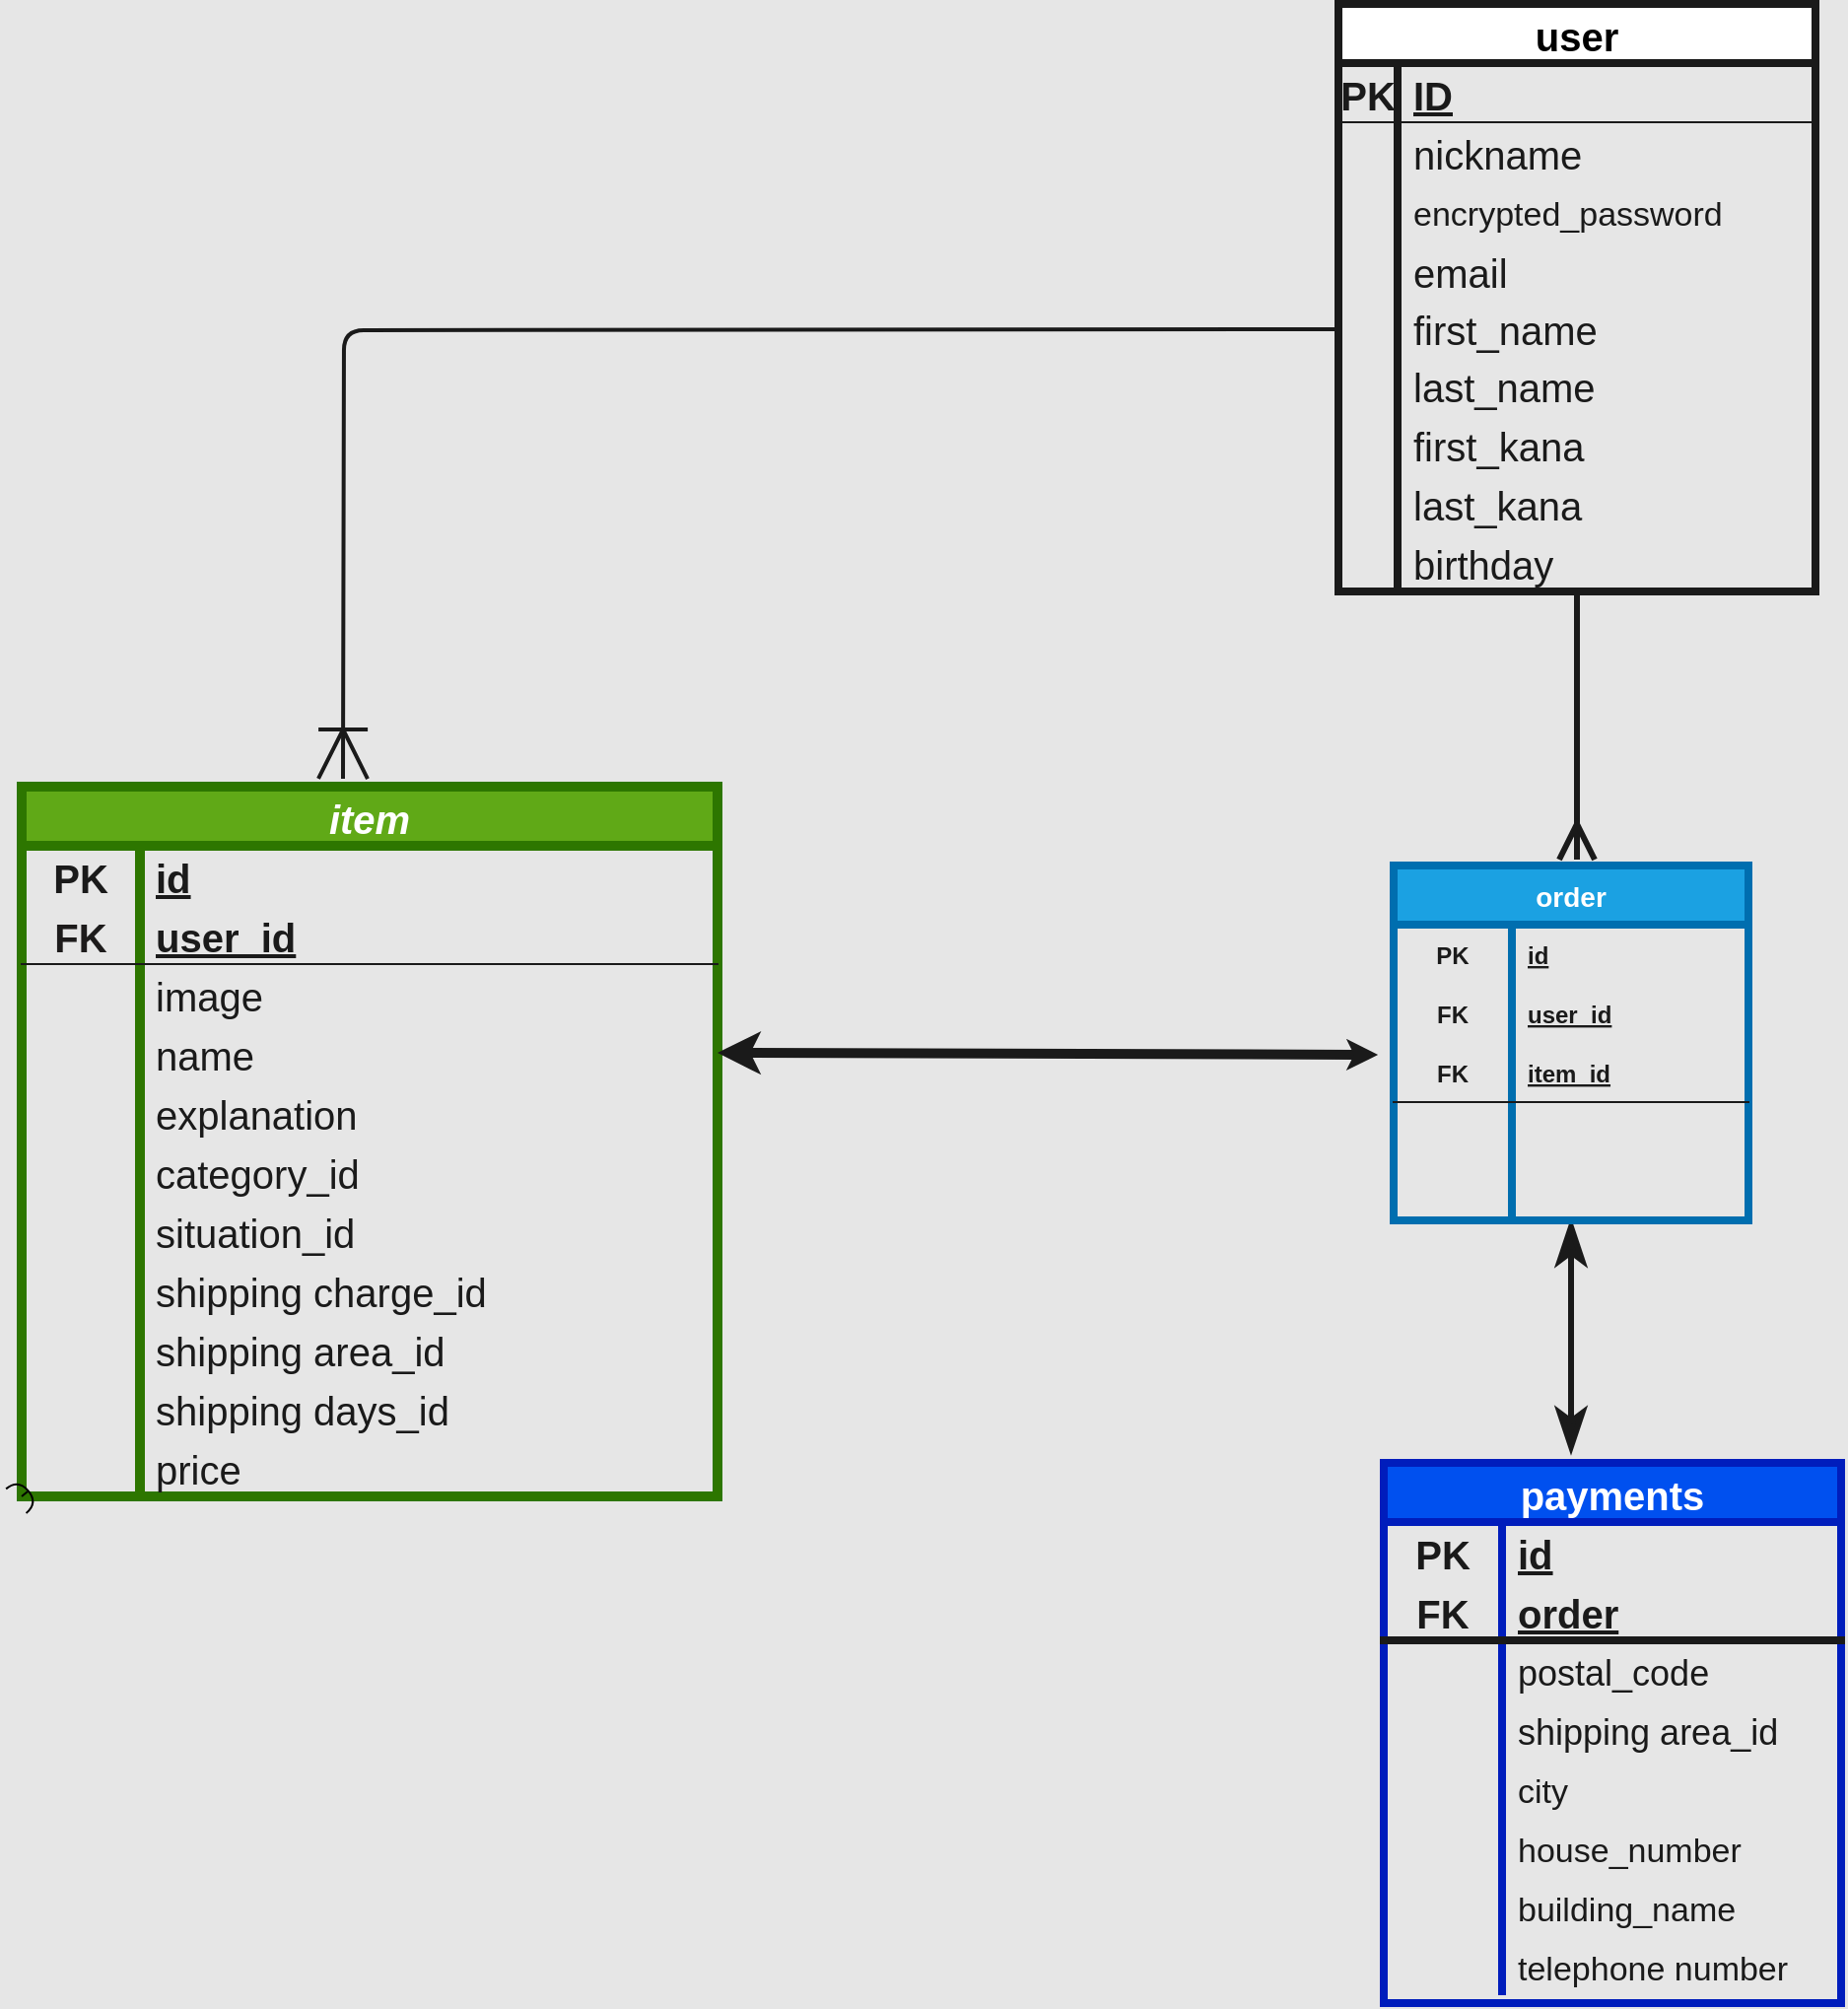 <mxfile>
    <diagram id="LweubJhgmEy8dywCfx2C" name="ページ1">
        <mxGraphModel dx="1488" dy="1396" grid="0" gridSize="11" guides="1" tooltips="1" connect="1" arrows="1" fold="0" page="1" pageScale="1" pageWidth="2000" pageHeight="2000" background="#E6E6E6" math="0" shadow="0">
            <root>
                <mxCell id="0"/>
                <mxCell id="1" parent="0"/>
                <mxCell id="21" style="edgeStyle=orthogonalEdgeStyle;html=1;exitX=0.5;exitY=1;exitDx=0;exitDy=0;strokeColor=#1A1A1A;strokeWidth=3;fontSize=14;fontColor=#1A1A1A;endSize=14;endArrow=ERmany;endFill=0;" parent="1" source="TdQg8nShhSfXJ3lofryy-248" edge="1">
                    <mxGeometry relative="1" as="geometry">
                        <mxPoint x="1657" y="663" as="targetPoint"/>
                    </mxGeometry>
                </mxCell>
                <mxCell id="TdQg8nShhSfXJ3lofryy-248" value="user" style="shape=table;startSize=30;container=1;collapsible=1;childLayout=tableLayout;fixedRows=1;rowLines=0;fontStyle=1;align=center;resizeLast=1;fontSize=20;strokeColor=#1A1A1A;strokeWidth=4;" parent="1" vertex="1">
                    <mxGeometry x="1536" y="229" width="242" height="298" as="geometry"/>
                </mxCell>
                <mxCell id="TdQg8nShhSfXJ3lofryy-249" value="" style="shape=tableRow;horizontal=0;startSize=0;swimlaneHead=0;swimlaneBody=0;fillColor=none;collapsible=0;dropTarget=0;points=[[0,0.5],[1,0.5]];portConstraint=eastwest;top=0;left=0;right=0;bottom=1;fontSize=20;strokeColor=#1A1A1A;" parent="TdQg8nShhSfXJ3lofryy-248" vertex="1">
                    <mxGeometry y="30" width="242" height="30" as="geometry"/>
                </mxCell>
                <mxCell id="TdQg8nShhSfXJ3lofryy-250" value="PK" style="shape=partialRectangle;connectable=0;fillColor=none;top=0;left=0;bottom=0;right=0;fontStyle=1;overflow=hidden;fontSize=20;fontColor=#1A1A1A;strokeColor=#1A1A1A;" parent="TdQg8nShhSfXJ3lofryy-249" vertex="1">
                    <mxGeometry width="30" height="30" as="geometry">
                        <mxRectangle width="30" height="30" as="alternateBounds"/>
                    </mxGeometry>
                </mxCell>
                <mxCell id="TdQg8nShhSfXJ3lofryy-251" value="ID" style="shape=partialRectangle;connectable=0;fillColor=none;top=0;left=0;bottom=0;right=0;align=left;spacingLeft=6;fontStyle=5;overflow=hidden;fontSize=20;fontColor=#1A1A1A;strokeColor=#1A1A1A;" parent="TdQg8nShhSfXJ3lofryy-249" vertex="1">
                    <mxGeometry x="30" width="212" height="30" as="geometry">
                        <mxRectangle width="212" height="30" as="alternateBounds"/>
                    </mxGeometry>
                </mxCell>
                <mxCell id="TdQg8nShhSfXJ3lofryy-252" value="" style="shape=tableRow;horizontal=0;startSize=0;swimlaneHead=0;swimlaneBody=0;fillColor=none;collapsible=0;dropTarget=0;points=[[0,0.5],[1,0.5]];portConstraint=eastwest;top=0;left=0;right=0;bottom=0;fontSize=20;" parent="TdQg8nShhSfXJ3lofryy-248" vertex="1">
                    <mxGeometry y="60" width="242" height="30" as="geometry"/>
                </mxCell>
                <mxCell id="TdQg8nShhSfXJ3lofryy-253" value="" style="shape=partialRectangle;connectable=0;fillColor=none;top=0;left=0;bottom=0;right=0;editable=1;overflow=hidden;fontSize=20;" parent="TdQg8nShhSfXJ3lofryy-252" vertex="1">
                    <mxGeometry width="30" height="30" as="geometry">
                        <mxRectangle width="30" height="30" as="alternateBounds"/>
                    </mxGeometry>
                </mxCell>
                <mxCell id="TdQg8nShhSfXJ3lofryy-254" value="nickname" style="shape=partialRectangle;connectable=0;fillColor=none;top=0;left=0;bottom=0;right=0;align=left;spacingLeft=6;overflow=hidden;fontSize=20;labelBackgroundColor=none;fontColor=#1A1A1A;strokeColor=#1A1A1A;" parent="TdQg8nShhSfXJ3lofryy-252" vertex="1">
                    <mxGeometry x="30" width="212" height="30" as="geometry">
                        <mxRectangle width="212" height="30" as="alternateBounds"/>
                    </mxGeometry>
                </mxCell>
                <mxCell id="53" value="" style="shape=tableRow;horizontal=0;startSize=0;swimlaneHead=0;swimlaneBody=0;fillColor=none;collapsible=0;dropTarget=0;points=[[0,0.5],[1,0.5]];portConstraint=eastwest;top=0;left=0;right=0;bottom=0;" vertex="1" parent="TdQg8nShhSfXJ3lofryy-248">
                    <mxGeometry y="90" width="242" height="30" as="geometry"/>
                </mxCell>
                <mxCell id="54" value="" style="shape=partialRectangle;connectable=0;fillColor=none;top=0;left=0;bottom=0;right=0;editable=1;overflow=hidden;" vertex="1" parent="53">
                    <mxGeometry width="30" height="30" as="geometry">
                        <mxRectangle width="30" height="30" as="alternateBounds"/>
                    </mxGeometry>
                </mxCell>
                <mxCell id="55" value="encrypted_password" style="shape=partialRectangle;connectable=0;fillColor=none;top=0;left=0;bottom=0;right=0;align=left;spacingLeft=6;overflow=hidden;fontColor=#1A1A1A;fontSize=17;" vertex="1" parent="53">
                    <mxGeometry x="30" width="212" height="30" as="geometry">
                        <mxRectangle width="212" height="30" as="alternateBounds"/>
                    </mxGeometry>
                </mxCell>
                <mxCell id="TdQg8nShhSfXJ3lofryy-255" value="" style="shape=tableRow;horizontal=0;startSize=0;swimlaneHead=0;swimlaneBody=0;fillColor=none;collapsible=0;dropTarget=0;points=[[0,0.5],[1,0.5]];portConstraint=eastwest;top=0;left=0;right=0;bottom=0;fontSize=20;" parent="TdQg8nShhSfXJ3lofryy-248" vertex="1">
                    <mxGeometry y="120" width="242" height="30" as="geometry"/>
                </mxCell>
                <mxCell id="TdQg8nShhSfXJ3lofryy-256" value="" style="shape=partialRectangle;connectable=0;fillColor=none;top=0;left=0;bottom=0;right=0;editable=1;overflow=hidden;fontSize=20;" parent="TdQg8nShhSfXJ3lofryy-255" vertex="1">
                    <mxGeometry width="30" height="30" as="geometry">
                        <mxRectangle width="30" height="30" as="alternateBounds"/>
                    </mxGeometry>
                </mxCell>
                <mxCell id="TdQg8nShhSfXJ3lofryy-257" value="email" style="shape=partialRectangle;connectable=0;fillColor=none;top=0;left=0;bottom=0;right=0;align=left;spacingLeft=6;overflow=hidden;fontSize=20;fontColor=#1A1A1A;" parent="TdQg8nShhSfXJ3lofryy-255" vertex="1">
                    <mxGeometry x="30" width="212" height="30" as="geometry">
                        <mxRectangle width="212" height="30" as="alternateBounds"/>
                    </mxGeometry>
                </mxCell>
                <mxCell id="TdQg8nShhSfXJ3lofryy-275" value="" style="shape=tableRow;horizontal=0;startSize=0;swimlaneHead=0;swimlaneBody=0;fillColor=none;collapsible=0;dropTarget=0;points=[[0,0.5],[1,0.5]];portConstraint=eastwest;top=0;left=0;right=0;bottom=0;fontSize=20;" parent="TdQg8nShhSfXJ3lofryy-248" vertex="1">
                    <mxGeometry y="150" width="242" height="28" as="geometry"/>
                </mxCell>
                <mxCell id="TdQg8nShhSfXJ3lofryy-276" value="" style="shape=partialRectangle;connectable=0;fillColor=none;top=0;left=0;bottom=0;right=0;editable=1;overflow=hidden;fontSize=20;" parent="TdQg8nShhSfXJ3lofryy-275" vertex="1">
                    <mxGeometry width="30" height="28" as="geometry">
                        <mxRectangle width="30" height="28" as="alternateBounds"/>
                    </mxGeometry>
                </mxCell>
                <mxCell id="TdQg8nShhSfXJ3lofryy-277" value="first_name" style="shape=partialRectangle;connectable=0;fillColor=none;top=0;left=0;bottom=0;right=0;align=left;spacingLeft=6;overflow=hidden;fontSize=20;fontColor=#1A1A1A;" parent="TdQg8nShhSfXJ3lofryy-275" vertex="1">
                    <mxGeometry x="30" width="212" height="28" as="geometry">
                        <mxRectangle width="212" height="28" as="alternateBounds"/>
                    </mxGeometry>
                </mxCell>
                <mxCell id="TdQg8nShhSfXJ3lofryy-295" value="" style="shape=tableRow;horizontal=0;startSize=0;swimlaneHead=0;swimlaneBody=0;fillColor=none;collapsible=0;dropTarget=0;points=[[0,0.5],[1,0.5]];portConstraint=eastwest;top=0;left=0;right=0;bottom=0;fontSize=20;" parent="TdQg8nShhSfXJ3lofryy-248" vertex="1">
                    <mxGeometry y="178" width="242" height="30" as="geometry"/>
                </mxCell>
                <mxCell id="TdQg8nShhSfXJ3lofryy-296" value="" style="shape=partialRectangle;connectable=0;fillColor=none;top=0;left=0;bottom=0;right=0;editable=1;overflow=hidden;fontSize=20;" parent="TdQg8nShhSfXJ3lofryy-295" vertex="1">
                    <mxGeometry width="30" height="30" as="geometry">
                        <mxRectangle width="30" height="30" as="alternateBounds"/>
                    </mxGeometry>
                </mxCell>
                <mxCell id="TdQg8nShhSfXJ3lofryy-297" value="last_name" style="shape=partialRectangle;connectable=0;fillColor=none;top=0;left=0;bottom=0;right=0;align=left;spacingLeft=6;overflow=hidden;fontSize=20;fontColor=#1A1A1A;" parent="TdQg8nShhSfXJ3lofryy-295" vertex="1">
                    <mxGeometry x="30" width="212" height="30" as="geometry">
                        <mxRectangle width="212" height="30" as="alternateBounds"/>
                    </mxGeometry>
                </mxCell>
                <mxCell id="TdQg8nShhSfXJ3lofryy-291" value="" style="shape=tableRow;horizontal=0;startSize=0;swimlaneHead=0;swimlaneBody=0;fillColor=none;collapsible=0;dropTarget=0;points=[[0,0.5],[1,0.5]];portConstraint=eastwest;top=0;left=0;right=0;bottom=0;fontSize=20;" parent="TdQg8nShhSfXJ3lofryy-248" vertex="1">
                    <mxGeometry y="208" width="242" height="30" as="geometry"/>
                </mxCell>
                <mxCell id="TdQg8nShhSfXJ3lofryy-292" value="" style="shape=partialRectangle;connectable=0;fillColor=none;top=0;left=0;bottom=0;right=0;editable=1;overflow=hidden;fontSize=20;" parent="TdQg8nShhSfXJ3lofryy-291" vertex="1">
                    <mxGeometry width="30" height="30" as="geometry">
                        <mxRectangle width="30" height="30" as="alternateBounds"/>
                    </mxGeometry>
                </mxCell>
                <mxCell id="TdQg8nShhSfXJ3lofryy-293" value="first_kana" style="shape=partialRectangle;connectable=0;fillColor=none;top=0;left=0;bottom=0;right=0;align=left;spacingLeft=6;overflow=hidden;fontSize=20;fontColor=#1A1A1A;" parent="TdQg8nShhSfXJ3lofryy-291" vertex="1">
                    <mxGeometry x="30" width="212" height="30" as="geometry">
                        <mxRectangle width="212" height="30" as="alternateBounds"/>
                    </mxGeometry>
                </mxCell>
                <mxCell id="TdQg8nShhSfXJ3lofryy-287" value="" style="shape=tableRow;horizontal=0;startSize=0;swimlaneHead=0;swimlaneBody=0;fillColor=none;collapsible=0;dropTarget=0;points=[[0,0.5],[1,0.5]];portConstraint=eastwest;top=0;left=0;right=0;bottom=0;fontSize=20;" parent="TdQg8nShhSfXJ3lofryy-248" vertex="1">
                    <mxGeometry y="238" width="242" height="30" as="geometry"/>
                </mxCell>
                <mxCell id="TdQg8nShhSfXJ3lofryy-288" value="" style="shape=partialRectangle;connectable=0;fillColor=none;top=0;left=0;bottom=0;right=0;editable=1;overflow=hidden;fontSize=20;" parent="TdQg8nShhSfXJ3lofryy-287" vertex="1">
                    <mxGeometry width="30" height="30" as="geometry">
                        <mxRectangle width="30" height="30" as="alternateBounds"/>
                    </mxGeometry>
                </mxCell>
                <mxCell id="TdQg8nShhSfXJ3lofryy-289" value="last_kana" style="shape=partialRectangle;connectable=0;fillColor=none;top=0;left=0;bottom=0;right=0;align=left;spacingLeft=6;overflow=hidden;fontSize=20;fontColor=#1A1A1A;" parent="TdQg8nShhSfXJ3lofryy-287" vertex="1">
                    <mxGeometry x="30" width="212" height="30" as="geometry">
                        <mxRectangle width="212" height="30" as="alternateBounds"/>
                    </mxGeometry>
                </mxCell>
                <mxCell id="TdQg8nShhSfXJ3lofryy-279" value="" style="shape=tableRow;horizontal=0;startSize=0;swimlaneHead=0;swimlaneBody=0;fillColor=none;collapsible=0;dropTarget=0;points=[[0,0.5],[1,0.5]];portConstraint=eastwest;top=0;left=0;right=0;bottom=0;fontSize=20;" parent="TdQg8nShhSfXJ3lofryy-248" vertex="1">
                    <mxGeometry y="268" width="242" height="30" as="geometry"/>
                </mxCell>
                <mxCell id="TdQg8nShhSfXJ3lofryy-280" value="" style="shape=partialRectangle;connectable=0;fillColor=none;top=0;left=0;bottom=0;right=0;editable=1;overflow=hidden;fontSize=20;" parent="TdQg8nShhSfXJ3lofryy-279" vertex="1">
                    <mxGeometry width="30" height="30" as="geometry">
                        <mxRectangle width="30" height="30" as="alternateBounds"/>
                    </mxGeometry>
                </mxCell>
                <mxCell id="TdQg8nShhSfXJ3lofryy-281" value="birthday" style="shape=partialRectangle;connectable=0;fillColor=none;top=0;left=0;bottom=0;right=0;align=left;spacingLeft=6;overflow=hidden;fontSize=20;fontColor=#1A1A1A;" parent="TdQg8nShhSfXJ3lofryy-279" vertex="1">
                    <mxGeometry x="30" width="212" height="30" as="geometry">
                        <mxRectangle width="212" height="30" as="alternateBounds"/>
                    </mxGeometry>
                </mxCell>
                <mxCell id="TdQg8nShhSfXJ3lofryy-311" value="item" style="shape=table;startSize=30;container=1;collapsible=1;childLayout=tableLayout;fixedRows=1;rowLines=0;fontStyle=3;align=center;resizeLast=1;fontSize=20;fillColor=#60a917;fontColor=#ffffff;strokeColor=#2D7600;strokeWidth=5;" parent="1" vertex="1">
                    <mxGeometry x="868" y="626" width="353" height="360" as="geometry"/>
                </mxCell>
                <mxCell id="TdQg8nShhSfXJ3lofryy-312" value="" style="shape=tableRow;horizontal=0;startSize=0;swimlaneHead=0;swimlaneBody=0;fillColor=none;collapsible=0;dropTarget=0;points=[[0,0.5],[1,0.5]];portConstraint=eastwest;top=0;left=0;right=0;bottom=0;fontSize=20;" parent="TdQg8nShhSfXJ3lofryy-311" vertex="1">
                    <mxGeometry y="30" width="353" height="30" as="geometry"/>
                </mxCell>
                <mxCell id="TdQg8nShhSfXJ3lofryy-313" value="PK" style="shape=partialRectangle;connectable=0;fillColor=none;top=0;left=0;bottom=0;right=0;fontStyle=1;overflow=hidden;fontSize=20;fontColor=#1A1A1A;" parent="TdQg8nShhSfXJ3lofryy-312" vertex="1">
                    <mxGeometry width="60" height="30" as="geometry">
                        <mxRectangle width="60" height="30" as="alternateBounds"/>
                    </mxGeometry>
                </mxCell>
                <mxCell id="TdQg8nShhSfXJ3lofryy-314" value="id" style="shape=partialRectangle;connectable=0;fillColor=none;top=0;left=0;bottom=0;right=0;align=left;spacingLeft=6;fontStyle=5;overflow=hidden;fontSize=20;fontColor=#1A1A1A;" parent="TdQg8nShhSfXJ3lofryy-312" vertex="1">
                    <mxGeometry x="60" width="293" height="30" as="geometry">
                        <mxRectangle width="293" height="30" as="alternateBounds"/>
                    </mxGeometry>
                </mxCell>
                <mxCell id="TdQg8nShhSfXJ3lofryy-315" value="" style="shape=tableRow;horizontal=0;startSize=0;swimlaneHead=0;swimlaneBody=0;fillColor=none;collapsible=0;dropTarget=0;points=[[0,0.5],[1,0.5]];portConstraint=eastwest;top=0;left=0;right=0;bottom=1;fontSize=20;strokeColor=#1A1A1A;" parent="TdQg8nShhSfXJ3lofryy-311" vertex="1">
                    <mxGeometry y="60" width="353" height="30" as="geometry"/>
                </mxCell>
                <mxCell id="TdQg8nShhSfXJ3lofryy-316" value="FK" style="shape=partialRectangle;connectable=0;fillColor=none;top=0;left=0;bottom=0;right=0;fontStyle=1;overflow=hidden;fontSize=20;fontColor=#1d1b1b;" parent="TdQg8nShhSfXJ3lofryy-315" vertex="1">
                    <mxGeometry width="60" height="30" as="geometry">
                        <mxRectangle width="60" height="30" as="alternateBounds"/>
                    </mxGeometry>
                </mxCell>
                <mxCell id="TdQg8nShhSfXJ3lofryy-317" value="user_id" style="shape=partialRectangle;connectable=0;fillColor=none;top=0;left=0;bottom=0;right=0;align=left;spacingLeft=6;fontStyle=5;overflow=hidden;fontSize=20;fontColor=#1A1A1A;" parent="TdQg8nShhSfXJ3lofryy-315" vertex="1">
                    <mxGeometry x="60" width="293" height="30" as="geometry">
                        <mxRectangle width="293" height="30" as="alternateBounds"/>
                    </mxGeometry>
                </mxCell>
                <mxCell id="TdQg8nShhSfXJ3lofryy-318" value="" style="shape=tableRow;horizontal=0;startSize=0;swimlaneHead=0;swimlaneBody=0;fillColor=none;collapsible=0;dropTarget=0;points=[[0,0.5],[1,0.5]];portConstraint=eastwest;top=0;left=0;right=0;bottom=0;fontSize=20;" parent="TdQg8nShhSfXJ3lofryy-311" vertex="1">
                    <mxGeometry y="90" width="353" height="30" as="geometry"/>
                </mxCell>
                <mxCell id="TdQg8nShhSfXJ3lofryy-319" value="" style="shape=partialRectangle;connectable=0;fillColor=none;top=0;left=0;bottom=0;right=0;editable=1;overflow=hidden;fontSize=20;" parent="TdQg8nShhSfXJ3lofryy-318" vertex="1">
                    <mxGeometry width="60" height="30" as="geometry">
                        <mxRectangle width="60" height="30" as="alternateBounds"/>
                    </mxGeometry>
                </mxCell>
                <mxCell id="TdQg8nShhSfXJ3lofryy-320" value="image" style="shape=partialRectangle;connectable=0;fillColor=none;top=0;left=0;bottom=0;right=0;align=left;spacingLeft=6;overflow=hidden;fontSize=20;fontColor=#1A1A1A;" parent="TdQg8nShhSfXJ3lofryy-318" vertex="1">
                    <mxGeometry x="60" width="293" height="30" as="geometry">
                        <mxRectangle width="293" height="30" as="alternateBounds"/>
                    </mxGeometry>
                </mxCell>
                <mxCell id="TdQg8nShhSfXJ3lofryy-321" value="" style="shape=tableRow;horizontal=0;startSize=0;swimlaneHead=0;swimlaneBody=0;fillColor=none;collapsible=0;dropTarget=0;points=[[0,0.5],[1,0.5]];portConstraint=eastwest;top=0;left=0;right=0;bottom=0;fontSize=20;" parent="TdQg8nShhSfXJ3lofryy-311" vertex="1">
                    <mxGeometry y="120" width="353" height="30" as="geometry"/>
                </mxCell>
                <mxCell id="TdQg8nShhSfXJ3lofryy-322" value="" style="shape=partialRectangle;connectable=0;fillColor=none;top=0;left=0;bottom=0;right=0;editable=1;overflow=hidden;fontSize=20;" parent="TdQg8nShhSfXJ3lofryy-321" vertex="1">
                    <mxGeometry width="60" height="30" as="geometry">
                        <mxRectangle width="60" height="30" as="alternateBounds"/>
                    </mxGeometry>
                </mxCell>
                <mxCell id="TdQg8nShhSfXJ3lofryy-323" value="name" style="shape=partialRectangle;connectable=0;fillColor=none;top=0;left=0;bottom=0;right=0;align=left;spacingLeft=6;overflow=hidden;fontSize=20;fontColor=#1A1A1A;" parent="TdQg8nShhSfXJ3lofryy-321" vertex="1">
                    <mxGeometry x="60" width="293" height="30" as="geometry">
                        <mxRectangle width="293" height="30" as="alternateBounds"/>
                    </mxGeometry>
                </mxCell>
                <mxCell id="TdQg8nShhSfXJ3lofryy-349" value="" style="shape=tableRow;horizontal=0;startSize=0;swimlaneHead=0;swimlaneBody=0;fillColor=none;collapsible=0;dropTarget=0;points=[[0,0.5],[1,0.5]];portConstraint=eastwest;top=0;left=0;right=0;bottom=0;fontSize=20;" parent="TdQg8nShhSfXJ3lofryy-311" vertex="1">
                    <mxGeometry y="150" width="353" height="30" as="geometry"/>
                </mxCell>
                <mxCell id="TdQg8nShhSfXJ3lofryy-350" value="" style="shape=partialRectangle;connectable=0;fillColor=none;top=0;left=0;bottom=0;right=0;editable=1;overflow=hidden;fontSize=20;" parent="TdQg8nShhSfXJ3lofryy-349" vertex="1">
                    <mxGeometry width="60" height="30" as="geometry">
                        <mxRectangle width="60" height="30" as="alternateBounds"/>
                    </mxGeometry>
                </mxCell>
                <mxCell id="TdQg8nShhSfXJ3lofryy-351" value="explanation" style="shape=partialRectangle;connectable=0;fillColor=none;top=0;left=0;bottom=0;right=0;align=left;spacingLeft=6;overflow=hidden;fontSize=20;fontColor=#1A1A1A;" parent="TdQg8nShhSfXJ3lofryy-349" vertex="1">
                    <mxGeometry x="60" width="293" height="30" as="geometry">
                        <mxRectangle width="293" height="30" as="alternateBounds"/>
                    </mxGeometry>
                </mxCell>
                <mxCell id="TdQg8nShhSfXJ3lofryy-345" value="" style="shape=tableRow;horizontal=0;startSize=0;swimlaneHead=0;swimlaneBody=0;fillColor=none;collapsible=0;dropTarget=0;points=[[0,0.5],[1,0.5]];portConstraint=eastwest;top=0;left=0;right=0;bottom=0;fontSize=20;" parent="TdQg8nShhSfXJ3lofryy-311" vertex="1">
                    <mxGeometry y="180" width="353" height="30" as="geometry"/>
                </mxCell>
                <mxCell id="TdQg8nShhSfXJ3lofryy-346" value="" style="shape=partialRectangle;connectable=0;fillColor=none;top=0;left=0;bottom=0;right=0;editable=1;overflow=hidden;fontSize=20;" parent="TdQg8nShhSfXJ3lofryy-345" vertex="1">
                    <mxGeometry width="60" height="30" as="geometry">
                        <mxRectangle width="60" height="30" as="alternateBounds"/>
                    </mxGeometry>
                </mxCell>
                <mxCell id="TdQg8nShhSfXJ3lofryy-347" value="category_id" style="shape=partialRectangle;connectable=0;fillColor=none;top=0;left=0;bottom=0;right=0;align=left;spacingLeft=6;overflow=hidden;fontSize=20;fontColor=#1A1A1A;" parent="TdQg8nShhSfXJ3lofryy-345" vertex="1">
                    <mxGeometry x="60" width="293" height="30" as="geometry">
                        <mxRectangle width="293" height="30" as="alternateBounds"/>
                    </mxGeometry>
                </mxCell>
                <mxCell id="TdQg8nShhSfXJ3lofryy-337" value="" style="shape=tableRow;horizontal=0;startSize=0;swimlaneHead=0;swimlaneBody=0;fillColor=none;collapsible=0;dropTarget=0;points=[[0,0.5],[1,0.5]];portConstraint=eastwest;top=0;left=0;right=0;bottom=0;fontSize=20;" parent="TdQg8nShhSfXJ3lofryy-311" vertex="1">
                    <mxGeometry y="210" width="353" height="30" as="geometry"/>
                </mxCell>
                <mxCell id="TdQg8nShhSfXJ3lofryy-338" value="" style="shape=partialRectangle;connectable=0;fillColor=none;top=0;left=0;bottom=0;right=0;editable=1;overflow=hidden;fontSize=20;" parent="TdQg8nShhSfXJ3lofryy-337" vertex="1">
                    <mxGeometry width="60" height="30" as="geometry">
                        <mxRectangle width="60" height="30" as="alternateBounds"/>
                    </mxGeometry>
                </mxCell>
                <mxCell id="TdQg8nShhSfXJ3lofryy-339" value="situation_id" style="shape=partialRectangle;connectable=0;fillColor=none;top=0;left=0;bottom=0;right=0;align=left;spacingLeft=6;overflow=hidden;fontSize=20;fontColor=#1A1A1A;" parent="TdQg8nShhSfXJ3lofryy-337" vertex="1">
                    <mxGeometry x="60" width="293" height="30" as="geometry">
                        <mxRectangle width="293" height="30" as="alternateBounds"/>
                    </mxGeometry>
                </mxCell>
                <mxCell id="TdQg8nShhSfXJ3lofryy-333" value="" style="shape=tableRow;horizontal=0;startSize=0;swimlaneHead=0;swimlaneBody=0;fillColor=none;collapsible=0;dropTarget=0;points=[[0,0.5],[1,0.5]];portConstraint=eastwest;top=0;left=0;right=0;bottom=0;fontSize=20;" parent="TdQg8nShhSfXJ3lofryy-311" vertex="1">
                    <mxGeometry y="240" width="353" height="30" as="geometry"/>
                </mxCell>
                <mxCell id="TdQg8nShhSfXJ3lofryy-334" value="" style="shape=partialRectangle;connectable=0;fillColor=none;top=0;left=0;bottom=0;right=0;editable=1;overflow=hidden;fontSize=20;" parent="TdQg8nShhSfXJ3lofryy-333" vertex="1">
                    <mxGeometry width="60" height="30" as="geometry">
                        <mxRectangle width="60" height="30" as="alternateBounds"/>
                    </mxGeometry>
                </mxCell>
                <mxCell id="TdQg8nShhSfXJ3lofryy-335" value="shipping charge_id" style="shape=partialRectangle;connectable=0;fillColor=none;top=0;left=0;bottom=0;right=0;align=left;spacingLeft=6;overflow=hidden;fontSize=20;fontColor=#1A1A1A;" parent="TdQg8nShhSfXJ3lofryy-333" vertex="1">
                    <mxGeometry x="60" width="293" height="30" as="geometry">
                        <mxRectangle width="293" height="30" as="alternateBounds"/>
                    </mxGeometry>
                </mxCell>
                <mxCell id="TdQg8nShhSfXJ3lofryy-329" value="" style="shape=tableRow;horizontal=0;startSize=0;swimlaneHead=0;swimlaneBody=0;fillColor=none;collapsible=0;dropTarget=0;points=[[0,0.5],[1,0.5]];portConstraint=eastwest;top=0;left=0;right=0;bottom=0;fontSize=20;" parent="TdQg8nShhSfXJ3lofryy-311" vertex="1">
                    <mxGeometry y="270" width="353" height="30" as="geometry"/>
                </mxCell>
                <mxCell id="TdQg8nShhSfXJ3lofryy-330" value="" style="shape=partialRectangle;connectable=0;fillColor=none;top=0;left=0;bottom=0;right=0;editable=1;overflow=hidden;fontSize=20;" parent="TdQg8nShhSfXJ3lofryy-329" vertex="1">
                    <mxGeometry width="60" height="30" as="geometry">
                        <mxRectangle width="60" height="30" as="alternateBounds"/>
                    </mxGeometry>
                </mxCell>
                <mxCell id="TdQg8nShhSfXJ3lofryy-331" value="shipping area_id" style="shape=partialRectangle;connectable=0;fillColor=none;top=0;left=0;bottom=0;right=0;align=left;spacingLeft=6;overflow=hidden;fontSize=20;fontColor=#1A1A1A;" parent="TdQg8nShhSfXJ3lofryy-329" vertex="1">
                    <mxGeometry x="60" width="293" height="30" as="geometry">
                        <mxRectangle width="293" height="30" as="alternateBounds"/>
                    </mxGeometry>
                </mxCell>
                <mxCell id="TdQg8nShhSfXJ3lofryy-325" value="" style="shape=tableRow;horizontal=0;startSize=0;swimlaneHead=0;swimlaneBody=0;fillColor=none;collapsible=0;dropTarget=0;points=[[0,0.5],[1,0.5]];portConstraint=eastwest;top=0;left=0;right=0;bottom=0;fontSize=20;" parent="TdQg8nShhSfXJ3lofryy-311" vertex="1">
                    <mxGeometry y="300" width="353" height="30" as="geometry"/>
                </mxCell>
                <mxCell id="TdQg8nShhSfXJ3lofryy-326" value="" style="shape=partialRectangle;connectable=0;fillColor=none;top=0;left=0;bottom=0;right=0;editable=1;overflow=hidden;fontSize=20;" parent="TdQg8nShhSfXJ3lofryy-325" vertex="1">
                    <mxGeometry width="60" height="30" as="geometry">
                        <mxRectangle width="60" height="30" as="alternateBounds"/>
                    </mxGeometry>
                </mxCell>
                <mxCell id="TdQg8nShhSfXJ3lofryy-327" value="shipping days_id" style="shape=partialRectangle;connectable=0;fillColor=none;top=0;left=0;bottom=0;right=0;align=left;spacingLeft=6;overflow=hidden;fontSize=20;fontColor=#1A1A1A;" parent="TdQg8nShhSfXJ3lofryy-325" vertex="1">
                    <mxGeometry x="60" width="293" height="30" as="geometry">
                        <mxRectangle width="293" height="30" as="alternateBounds"/>
                    </mxGeometry>
                </mxCell>
                <mxCell id="TdQg8nShhSfXJ3lofryy-341" value="" style="shape=tableRow;horizontal=0;startSize=0;swimlaneHead=0;swimlaneBody=0;fillColor=none;collapsible=0;dropTarget=0;points=[[0,0.5],[1,0.5]];portConstraint=eastwest;top=0;left=0;right=0;bottom=0;fontSize=20;" parent="TdQg8nShhSfXJ3lofryy-311" vertex="1">
                    <mxGeometry y="330" width="353" height="30" as="geometry"/>
                </mxCell>
                <mxCell id="TdQg8nShhSfXJ3lofryy-342" value="" style="shape=partialRectangle;connectable=0;fillColor=none;top=0;left=0;bottom=0;right=0;editable=1;overflow=hidden;fontSize=20;" parent="TdQg8nShhSfXJ3lofryy-341" vertex="1">
                    <mxGeometry width="60" height="30" as="geometry">
                        <mxRectangle width="60" height="30" as="alternateBounds"/>
                    </mxGeometry>
                </mxCell>
                <mxCell id="TdQg8nShhSfXJ3lofryy-343" value="price" style="shape=partialRectangle;connectable=0;fillColor=none;top=0;left=0;bottom=0;right=0;align=left;spacingLeft=6;overflow=hidden;fontSize=20;fontColor=#1A1A1A;" parent="TdQg8nShhSfXJ3lofryy-341" vertex="1">
                    <mxGeometry x="60" width="293" height="30" as="geometry">
                        <mxRectangle width="293" height="30" as="alternateBounds"/>
                    </mxGeometry>
                </mxCell>
                <mxCell id="TdQg8nShhSfXJ3lofryy-352" style="edgeStyle=none;html=1;exitX=0;exitY=1;exitDx=0;exitDy=0;entryX=-0.008;entryY=1.078;entryDx=0;entryDy=0;entryPerimeter=0;fontSize=20;fontColor=#1A1A1A;endArrow=halfCircle;endFill=0;" parent="TdQg8nShhSfXJ3lofryy-311" source="TdQg8nShhSfXJ3lofryy-311" target="TdQg8nShhSfXJ3lofryy-341" edge="1">
                    <mxGeometry relative="1" as="geometry"/>
                </mxCell>
                <mxCell id="TdQg8nShhSfXJ3lofryy-358" style="edgeStyle=orthogonalEdgeStyle;html=1;exitX=0;exitY=0.5;exitDx=0;exitDy=0;strokeColor=#1A1A1A;strokeWidth=2;fontSize=20;fontColor=#1A1A1A;endArrow=ERoneToMany;endFill=0;endSize=22;" parent="1" edge="1">
                    <mxGeometry relative="1" as="geometry">
                        <mxPoint x="1031" y="622" as="targetPoint"/>
                        <mxPoint x="1536" y="394" as="sourcePoint"/>
                    </mxGeometry>
                </mxCell>
                <mxCell id="TdQg8nShhSfXJ3lofryy-360" value="payments" style="shape=table;startSize=30;container=1;collapsible=1;childLayout=tableLayout;fixedRows=1;rowLines=0;fontStyle=1;align=center;resizeLast=1;labelBackgroundColor=none;strokeColor=#001DBC;strokeWidth=4;fontSize=20;fontColor=#ffffff;fillColor=#0050ef;" parent="1" vertex="1">
                    <mxGeometry x="1559" y="969" width="232" height="274" as="geometry"/>
                </mxCell>
                <mxCell id="TdQg8nShhSfXJ3lofryy-361" value="" style="shape=tableRow;horizontal=0;startSize=0;swimlaneHead=0;swimlaneBody=0;fillColor=none;collapsible=0;dropTarget=0;points=[[0,0.5],[1,0.5]];portConstraint=eastwest;top=0;left=0;right=0;bottom=0;labelBackgroundColor=none;strokeColor=#1A1A1A;strokeWidth=4;fontSize=20;fontColor=#1A1A1A;" parent="TdQg8nShhSfXJ3lofryy-360" vertex="1">
                    <mxGeometry y="30" width="232" height="30" as="geometry"/>
                </mxCell>
                <mxCell id="TdQg8nShhSfXJ3lofryy-362" value="PK" style="shape=partialRectangle;connectable=0;fillColor=none;top=0;left=0;bottom=0;right=0;fontStyle=1;overflow=hidden;labelBackgroundColor=none;strokeColor=#1A1A1A;strokeWidth=4;fontSize=20;fontColor=#1A1A1A;" parent="TdQg8nShhSfXJ3lofryy-361" vertex="1">
                    <mxGeometry width="60" height="30" as="geometry">
                        <mxRectangle width="60" height="30" as="alternateBounds"/>
                    </mxGeometry>
                </mxCell>
                <mxCell id="TdQg8nShhSfXJ3lofryy-363" value="id" style="shape=partialRectangle;connectable=0;fillColor=none;top=0;left=0;bottom=0;right=0;align=left;spacingLeft=6;fontStyle=5;overflow=hidden;labelBackgroundColor=none;strokeColor=#1A1A1A;strokeWidth=4;fontSize=20;fontColor=#1A1A1A;" parent="TdQg8nShhSfXJ3lofryy-361" vertex="1">
                    <mxGeometry x="60" width="172" height="30" as="geometry">
                        <mxRectangle width="172" height="30" as="alternateBounds"/>
                    </mxGeometry>
                </mxCell>
                <mxCell id="TdQg8nShhSfXJ3lofryy-364" value="" style="shape=tableRow;horizontal=0;startSize=0;swimlaneHead=0;swimlaneBody=0;fillColor=none;collapsible=0;dropTarget=0;points=[[0,0.5],[1,0.5]];portConstraint=eastwest;top=0;left=0;right=0;bottom=1;labelBackgroundColor=none;strokeColor=#1A1A1A;strokeWidth=4;fontSize=20;fontColor=#1A1A1A;" parent="TdQg8nShhSfXJ3lofryy-360" vertex="1">
                    <mxGeometry y="60" width="232" height="30" as="geometry"/>
                </mxCell>
                <mxCell id="TdQg8nShhSfXJ3lofryy-365" value="FK" style="shape=partialRectangle;connectable=0;fillColor=none;top=0;left=0;bottom=0;right=0;fontStyle=1;overflow=hidden;labelBackgroundColor=none;strokeColor=#1A1A1A;strokeWidth=4;fontSize=20;fontColor=#1A1A1A;" parent="TdQg8nShhSfXJ3lofryy-364" vertex="1">
                    <mxGeometry width="60" height="30" as="geometry">
                        <mxRectangle width="60" height="30" as="alternateBounds"/>
                    </mxGeometry>
                </mxCell>
                <mxCell id="TdQg8nShhSfXJ3lofryy-366" value="order" style="shape=partialRectangle;connectable=0;fillColor=none;top=0;left=0;bottom=0;right=0;align=left;spacingLeft=6;fontStyle=5;overflow=hidden;labelBackgroundColor=none;strokeColor=#1A1A1A;strokeWidth=4;fontSize=20;fontColor=#1A1A1A;" parent="TdQg8nShhSfXJ3lofryy-364" vertex="1">
                    <mxGeometry x="60" width="172" height="30" as="geometry">
                        <mxRectangle width="172" height="30" as="alternateBounds"/>
                    </mxGeometry>
                </mxCell>
                <mxCell id="TdQg8nShhSfXJ3lofryy-367" value="" style="shape=tableRow;horizontal=0;startSize=0;swimlaneHead=0;swimlaneBody=0;fillColor=none;collapsible=0;dropTarget=0;points=[[0,0.5],[1,0.5]];portConstraint=eastwest;top=0;left=0;right=0;bottom=0;labelBackgroundColor=none;strokeColor=#1A1A1A;strokeWidth=4;fontSize=20;fontColor=#1A1A1A;" parent="TdQg8nShhSfXJ3lofryy-360" vertex="1">
                    <mxGeometry y="90" width="232" height="30" as="geometry"/>
                </mxCell>
                <mxCell id="TdQg8nShhSfXJ3lofryy-368" value="" style="shape=partialRectangle;connectable=0;fillColor=none;top=0;left=0;bottom=0;right=0;editable=1;overflow=hidden;labelBackgroundColor=none;strokeColor=#1A1A1A;strokeWidth=4;fontSize=20;fontColor=#1A1A1A;" parent="TdQg8nShhSfXJ3lofryy-367" vertex="1">
                    <mxGeometry width="60" height="30" as="geometry">
                        <mxRectangle width="60" height="30" as="alternateBounds"/>
                    </mxGeometry>
                </mxCell>
                <mxCell id="TdQg8nShhSfXJ3lofryy-369" value="postal_code" style="shape=partialRectangle;connectable=0;fillColor=none;top=0;left=0;bottom=0;right=0;align=left;spacingLeft=6;overflow=hidden;labelBackgroundColor=none;strokeColor=#1A1A1A;strokeWidth=4;fontSize=18;fontColor=#1A1A1A;" parent="TdQg8nShhSfXJ3lofryy-367" vertex="1">
                    <mxGeometry x="60" width="172" height="30" as="geometry">
                        <mxRectangle width="172" height="30" as="alternateBounds"/>
                    </mxGeometry>
                </mxCell>
                <mxCell id="TdQg8nShhSfXJ3lofryy-370" value="" style="shape=tableRow;horizontal=0;startSize=0;swimlaneHead=0;swimlaneBody=0;fillColor=none;collapsible=0;dropTarget=0;points=[[0,0.5],[1,0.5]];portConstraint=eastwest;top=0;left=0;right=0;bottom=0;labelBackgroundColor=none;strokeColor=#1A1A1A;strokeWidth=4;fontSize=20;fontColor=#1A1A1A;" parent="TdQg8nShhSfXJ3lofryy-360" vertex="1">
                    <mxGeometry y="120" width="232" height="30" as="geometry"/>
                </mxCell>
                <mxCell id="TdQg8nShhSfXJ3lofryy-371" value="" style="shape=partialRectangle;connectable=0;fillColor=none;top=0;left=0;bottom=0;right=0;editable=1;overflow=hidden;labelBackgroundColor=none;strokeColor=#1A1A1A;strokeWidth=4;fontSize=20;fontColor=#1A1A1A;" parent="TdQg8nShhSfXJ3lofryy-370" vertex="1">
                    <mxGeometry width="60" height="30" as="geometry">
                        <mxRectangle width="60" height="30" as="alternateBounds"/>
                    </mxGeometry>
                </mxCell>
                <mxCell id="TdQg8nShhSfXJ3lofryy-372" value="shipping area_id" style="shape=partialRectangle;connectable=0;fillColor=none;top=0;left=0;bottom=0;right=0;align=left;spacingLeft=6;overflow=hidden;labelBackgroundColor=none;strokeColor=#1A1A1A;strokeWidth=4;fontSize=18;fontColor=#1A1A1A;" parent="TdQg8nShhSfXJ3lofryy-370" vertex="1">
                    <mxGeometry x="60" width="172" height="30" as="geometry">
                        <mxRectangle width="172" height="30" as="alternateBounds"/>
                    </mxGeometry>
                </mxCell>
                <mxCell id="31" value="" style="shape=tableRow;horizontal=0;startSize=0;swimlaneHead=0;swimlaneBody=0;fillColor=none;collapsible=0;dropTarget=0;points=[[0,0.5],[1,0.5]];portConstraint=eastwest;top=0;left=0;right=0;bottom=0;strokeColor=#1A1A1A;strokeWidth=4;fontSize=14;fontColor=#1A1A1A;" parent="TdQg8nShhSfXJ3lofryy-360" vertex="1">
                    <mxGeometry y="150" width="232" height="30" as="geometry"/>
                </mxCell>
                <mxCell id="32" value="" style="shape=partialRectangle;connectable=0;fillColor=none;top=0;left=0;bottom=0;right=0;editable=1;overflow=hidden;strokeColor=#1A1A1A;strokeWidth=4;fontSize=14;fontColor=#1A1A1A;" parent="31" vertex="1">
                    <mxGeometry width="60" height="30" as="geometry">
                        <mxRectangle width="60" height="30" as="alternateBounds"/>
                    </mxGeometry>
                </mxCell>
                <mxCell id="33" value="city" style="shape=partialRectangle;connectable=0;fillColor=none;top=0;left=0;bottom=0;right=0;align=left;spacingLeft=6;overflow=hidden;strokeColor=#1A1A1A;strokeWidth=4;fontSize=17;fontColor=#1A1A1A;" parent="31" vertex="1">
                    <mxGeometry x="60" width="172" height="30" as="geometry">
                        <mxRectangle width="172" height="30" as="alternateBounds"/>
                    </mxGeometry>
                </mxCell>
                <mxCell id="39" value="" style="shape=tableRow;horizontal=0;startSize=0;swimlaneHead=0;swimlaneBody=0;fillColor=none;collapsible=0;dropTarget=0;points=[[0,0.5],[1,0.5]];portConstraint=eastwest;top=0;left=0;right=0;bottom=0;strokeColor=#1A1A1A;strokeWidth=4;fontSize=14;fontColor=#1A1A1A;" parent="TdQg8nShhSfXJ3lofryy-360" vertex="1">
                    <mxGeometry y="180" width="232" height="30" as="geometry"/>
                </mxCell>
                <mxCell id="40" value="" style="shape=partialRectangle;connectable=0;fillColor=none;top=0;left=0;bottom=0;right=0;editable=1;overflow=hidden;strokeColor=#1A1A1A;strokeWidth=4;fontSize=14;fontColor=#1A1A1A;" parent="39" vertex="1">
                    <mxGeometry width="60" height="30" as="geometry">
                        <mxRectangle width="60" height="30" as="alternateBounds"/>
                    </mxGeometry>
                </mxCell>
                <mxCell id="41" value="house_number" style="shape=partialRectangle;connectable=0;fillColor=none;top=0;left=0;bottom=0;right=0;align=left;spacingLeft=6;overflow=hidden;strokeColor=#1A1A1A;strokeWidth=4;fontSize=17;fontColor=#1A1A1A;" parent="39" vertex="1">
                    <mxGeometry x="60" width="172" height="30" as="geometry">
                        <mxRectangle width="172" height="30" as="alternateBounds"/>
                    </mxGeometry>
                </mxCell>
                <mxCell id="35" value="" style="shape=tableRow;horizontal=0;startSize=0;swimlaneHead=0;swimlaneBody=0;fillColor=none;collapsible=0;dropTarget=0;points=[[0,0.5],[1,0.5]];portConstraint=eastwest;top=0;left=0;right=0;bottom=0;strokeColor=#1A1A1A;strokeWidth=4;fontSize=14;fontColor=#1A1A1A;" parent="TdQg8nShhSfXJ3lofryy-360" vertex="1">
                    <mxGeometry y="210" width="232" height="30" as="geometry"/>
                </mxCell>
                <mxCell id="36" value="" style="shape=partialRectangle;connectable=0;fillColor=none;top=0;left=0;bottom=0;right=0;editable=1;overflow=hidden;strokeColor=#1A1A1A;strokeWidth=4;fontSize=14;fontColor=#1A1A1A;" parent="35" vertex="1">
                    <mxGeometry width="60" height="30" as="geometry">
                        <mxRectangle width="60" height="30" as="alternateBounds"/>
                    </mxGeometry>
                </mxCell>
                <mxCell id="37" value="building_name" style="shape=partialRectangle;connectable=0;fillColor=none;top=0;left=0;bottom=0;right=0;align=left;spacingLeft=6;overflow=hidden;strokeColor=#1A1A1A;strokeWidth=4;fontSize=17;fontColor=#1A1A1A;" parent="35" vertex="1">
                    <mxGeometry x="60" width="172" height="30" as="geometry">
                        <mxRectangle width="172" height="30" as="alternateBounds"/>
                    </mxGeometry>
                </mxCell>
                <mxCell id="43" value="" style="shape=tableRow;horizontal=0;startSize=0;swimlaneHead=0;swimlaneBody=0;fillColor=none;collapsible=0;dropTarget=0;points=[[0,0.5],[1,0.5]];portConstraint=eastwest;top=0;left=0;right=0;bottom=0;strokeColor=#1A1A1A;strokeWidth=4;fontSize=14;fontColor=#1A1A1A;" parent="TdQg8nShhSfXJ3lofryy-360" vertex="1">
                    <mxGeometry y="240" width="232" height="30" as="geometry"/>
                </mxCell>
                <mxCell id="44" value="" style="shape=partialRectangle;connectable=0;fillColor=none;top=0;left=0;bottom=0;right=0;editable=1;overflow=hidden;strokeColor=#1A1A1A;strokeWidth=4;fontSize=14;fontColor=#1A1A1A;" parent="43" vertex="1">
                    <mxGeometry width="60" height="30" as="geometry">
                        <mxRectangle width="60" height="30" as="alternateBounds"/>
                    </mxGeometry>
                </mxCell>
                <mxCell id="45" value="telephone number" style="shape=partialRectangle;connectable=0;fillColor=none;top=0;left=0;bottom=0;right=0;align=left;spacingLeft=6;overflow=hidden;strokeColor=#1A1A1A;strokeWidth=4;fontSize=17;fontColor=#1A1A1A;" parent="43" vertex="1">
                    <mxGeometry x="60" width="172" height="30" as="geometry">
                        <mxRectangle width="172" height="30" as="alternateBounds"/>
                    </mxGeometry>
                </mxCell>
                <mxCell id="22" style="html=1;exitX=0.5;exitY=1;exitDx=0;exitDy=0;strokeColor=#1A1A1A;strokeWidth=3;fontSize=14;fontColor=#1A1A1A;endArrow=classicThin;endFill=1;endSize=14;startArrow=classicThin;startFill=1;startSize=14;" parent="1" source="2" edge="1">
                    <mxGeometry relative="1" as="geometry">
                        <mxPoint x="1654" y="964" as="targetPoint"/>
                    </mxGeometry>
                </mxCell>
                <mxCell id="2" value="order" style="shape=table;startSize=30;container=1;collapsible=1;childLayout=tableLayout;fixedRows=1;rowLines=0;fontStyle=1;align=center;resizeLast=1;fillColor=#1ba1e2;fontColor=#ffffff;strokeColor=#006EAF;strokeWidth=4;spacing=3;fontSize=14;" parent="1" vertex="1">
                    <mxGeometry x="1564" y="666" width="180" height="180" as="geometry"/>
                </mxCell>
                <mxCell id="3" value="" style="shape=tableRow;horizontal=0;startSize=0;swimlaneHead=0;swimlaneBody=0;fillColor=none;collapsible=0;dropTarget=0;points=[[0,0.5],[1,0.5]];portConstraint=eastwest;top=0;left=0;right=0;bottom=0;" parent="2" vertex="1">
                    <mxGeometry y="30" width="180" height="30" as="geometry"/>
                </mxCell>
                <mxCell id="4" value="PK" style="shape=partialRectangle;connectable=0;fillColor=none;top=0;left=0;bottom=0;right=0;fontStyle=1;overflow=hidden;fontColor=#1A1A1A;" parent="3" vertex="1">
                    <mxGeometry width="60" height="30" as="geometry">
                        <mxRectangle width="60" height="30" as="alternateBounds"/>
                    </mxGeometry>
                </mxCell>
                <mxCell id="5" value="id" style="shape=partialRectangle;connectable=0;fillColor=none;top=0;left=0;bottom=0;right=0;align=left;spacingLeft=6;fontStyle=5;overflow=hidden;fontColor=#1A1A1A;" parent="3" vertex="1">
                    <mxGeometry x="60" width="120" height="30" as="geometry">
                        <mxRectangle width="120" height="30" as="alternateBounds"/>
                    </mxGeometry>
                </mxCell>
                <mxCell id="16" value="" style="shape=tableRow;horizontal=0;startSize=0;swimlaneHead=0;swimlaneBody=0;fillColor=none;collapsible=0;dropTarget=0;points=[[0,0.5],[1,0.5]];portConstraint=eastwest;top=0;left=0;right=0;bottom=0;strokeColor=#1A1A1A;strokeWidth=4;" parent="2" vertex="1">
                    <mxGeometry y="60" width="180" height="30" as="geometry"/>
                </mxCell>
                <mxCell id="17" value="FK" style="shape=partialRectangle;connectable=0;fillColor=none;top=0;left=0;bottom=0;right=0;fontStyle=1;overflow=hidden;strokeColor=#1A1A1A;strokeWidth=4;fontColor=#1A1A1A;" parent="16" vertex="1">
                    <mxGeometry width="60" height="30" as="geometry">
                        <mxRectangle width="60" height="30" as="alternateBounds"/>
                    </mxGeometry>
                </mxCell>
                <mxCell id="18" value="user_id" style="shape=partialRectangle;connectable=0;fillColor=none;top=0;left=0;bottom=0;right=0;align=left;spacingLeft=6;fontStyle=5;overflow=hidden;strokeColor=#1A1A1A;strokeWidth=4;fontColor=#1A1A1A;" parent="16" vertex="1">
                    <mxGeometry x="60" width="120" height="30" as="geometry">
                        <mxRectangle width="120" height="30" as="alternateBounds"/>
                    </mxGeometry>
                </mxCell>
                <mxCell id="6" value="" style="shape=tableRow;horizontal=0;startSize=0;swimlaneHead=0;swimlaneBody=0;fillColor=none;collapsible=0;dropTarget=0;points=[[0,0.5],[1,0.5]];portConstraint=eastwest;top=0;left=0;right=0;bottom=1;strokeColor=#1A1A1A;" parent="2" vertex="1">
                    <mxGeometry y="90" width="180" height="30" as="geometry"/>
                </mxCell>
                <mxCell id="7" value="FK" style="shape=partialRectangle;connectable=0;fillColor=none;top=0;left=0;bottom=0;right=0;fontStyle=1;overflow=hidden;strokeColor=#1A1A1A;fontColor=#1A1A1A;" parent="6" vertex="1">
                    <mxGeometry width="60" height="30" as="geometry">
                        <mxRectangle width="60" height="30" as="alternateBounds"/>
                    </mxGeometry>
                </mxCell>
                <mxCell id="8" value="item_id" style="shape=partialRectangle;connectable=0;fillColor=none;top=0;left=0;bottom=0;right=0;align=left;spacingLeft=6;fontStyle=5;overflow=hidden;strokeColor=#1A1A1A;fontColor=#1A1A1A;" parent="6" vertex="1">
                    <mxGeometry x="60" width="120" height="30" as="geometry">
                        <mxRectangle width="120" height="30" as="alternateBounds"/>
                    </mxGeometry>
                </mxCell>
                <mxCell id="9" value="" style="shape=tableRow;horizontal=0;startSize=0;swimlaneHead=0;swimlaneBody=0;fillColor=none;collapsible=0;dropTarget=0;points=[[0,0.5],[1,0.5]];portConstraint=eastwest;top=0;left=0;right=0;bottom=0;" parent="2" vertex="1">
                    <mxGeometry y="120" width="180" height="30" as="geometry"/>
                </mxCell>
                <mxCell id="10" value="" style="shape=partialRectangle;connectable=0;fillColor=none;top=0;left=0;bottom=0;right=0;editable=1;overflow=hidden;" parent="9" vertex="1">
                    <mxGeometry width="60" height="30" as="geometry">
                        <mxRectangle width="60" height="30" as="alternateBounds"/>
                    </mxGeometry>
                </mxCell>
                <mxCell id="11" value="" style="shape=partialRectangle;connectable=0;fillColor=none;top=0;left=0;bottom=0;right=0;align=left;spacingLeft=6;overflow=hidden;" parent="9" vertex="1">
                    <mxGeometry x="60" width="120" height="30" as="geometry">
                        <mxRectangle width="120" height="30" as="alternateBounds"/>
                    </mxGeometry>
                </mxCell>
                <mxCell id="12" value="" style="shape=tableRow;horizontal=0;startSize=0;swimlaneHead=0;swimlaneBody=0;fillColor=none;collapsible=0;dropTarget=0;points=[[0,0.5],[1,0.5]];portConstraint=eastwest;top=0;left=0;right=0;bottom=0;" parent="2" vertex="1">
                    <mxGeometry y="150" width="180" height="30" as="geometry"/>
                </mxCell>
                <mxCell id="13" value="" style="shape=partialRectangle;connectable=0;fillColor=none;top=0;left=0;bottom=0;right=0;editable=1;overflow=hidden;" parent="12" vertex="1">
                    <mxGeometry width="60" height="30" as="geometry">
                        <mxRectangle width="60" height="30" as="alternateBounds"/>
                    </mxGeometry>
                </mxCell>
                <mxCell id="14" value="" style="shape=partialRectangle;connectable=0;fillColor=none;top=0;left=0;bottom=0;right=0;align=left;spacingLeft=6;overflow=hidden;" parent="12" vertex="1">
                    <mxGeometry x="60" width="120" height="30" as="geometry">
                        <mxRectangle width="120" height="30" as="alternateBounds"/>
                    </mxGeometry>
                </mxCell>
                <mxCell id="47" style="edgeStyle=none;html=1;exitX=1;exitY=0.5;exitDx=0;exitDy=0;entryX=-0.044;entryY=1.2;entryDx=0;entryDy=0;entryPerimeter=0;endArrow=classic;endFill=1;endSize=0;strokeColor=#1A1A1A;targetPerimeterSpacing=6;strokeWidth=5;startArrow=classic;startFill=1;" edge="1" parent="1" source="TdQg8nShhSfXJ3lofryy-321" target="16">
                    <mxGeometry relative="1" as="geometry"/>
                </mxCell>
            </root>
        </mxGraphModel>
    </diagram>
    <diagram id="z3XP0KzVbNAPSuxoFfzw" name="ページ2">
        <mxGraphModel dx="978" dy="698" grid="1" gridSize="10" guides="1" tooltips="1" connect="1" arrows="1" fold="1" page="1" pageScale="1" pageWidth="827" pageHeight="1169" math="0" shadow="0">
            <root>
                <mxCell id="0"/>
                <mxCell id="1" parent="0"/>
            </root>
        </mxGraphModel>
    </diagram>
</mxfile>